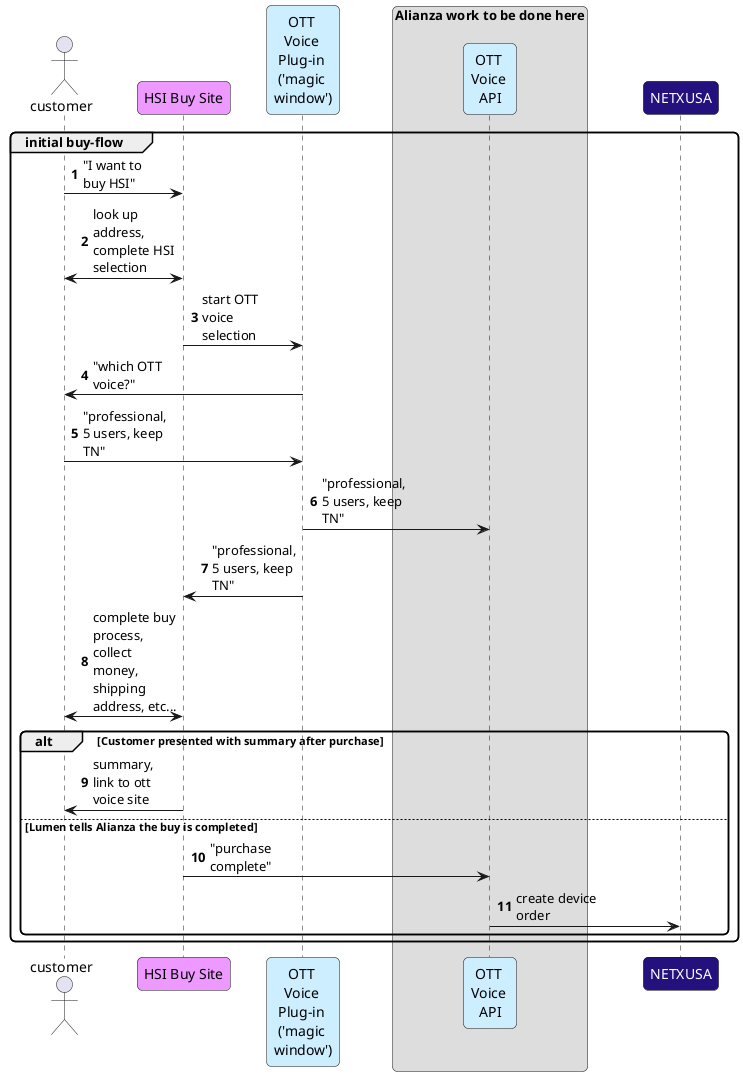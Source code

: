 @startuml
'https://plantuml.com/sequence-diagram

autonumber

'skinparam ParticipantPadding 20
skinparam ParticipantMaxSize 100
skinparam BoxMargin 10
skinparam maxmessagesize 85
skinparam RoundCorner 10

actor "customer" as u
participant "HSI Buy Site" as lweb #ee99ff
participant "OTT \nVoice \nPlug-in \n('magic \nwindow')" as ott #cceeff
box Alianza work to be done here
    participant "OTT \nVoice \nAPI" as ottapi #cceeff
end box
participant "<font color=white>NETXUSA" as nx #24117E

group initial buy-flow
    u -> lweb: "I want to buy HSI"
    lweb <-> u: look up address, complete HSI selection
    lweb -> ott: start OTT voice selection
    ott -> u: "which OTT voice?"
    u -> ott: "professional, 5 users, keep TN"
    ott -> ottapi: "professional, 5 users, keep TN"
    ott -> lweb: "professional, 5 users, keep TN"
    lweb <-> u: complete buy process, collect money, shipping address, etc...
    alt Customer presented with summary after purchase
        lweb -> u: summary, link to ott voice site
    else Lumen tells Alianza the buy is completed
        lweb -> ottapi: "purchase complete"
        ottapi -> nx: create device order
    end
end

@enduml